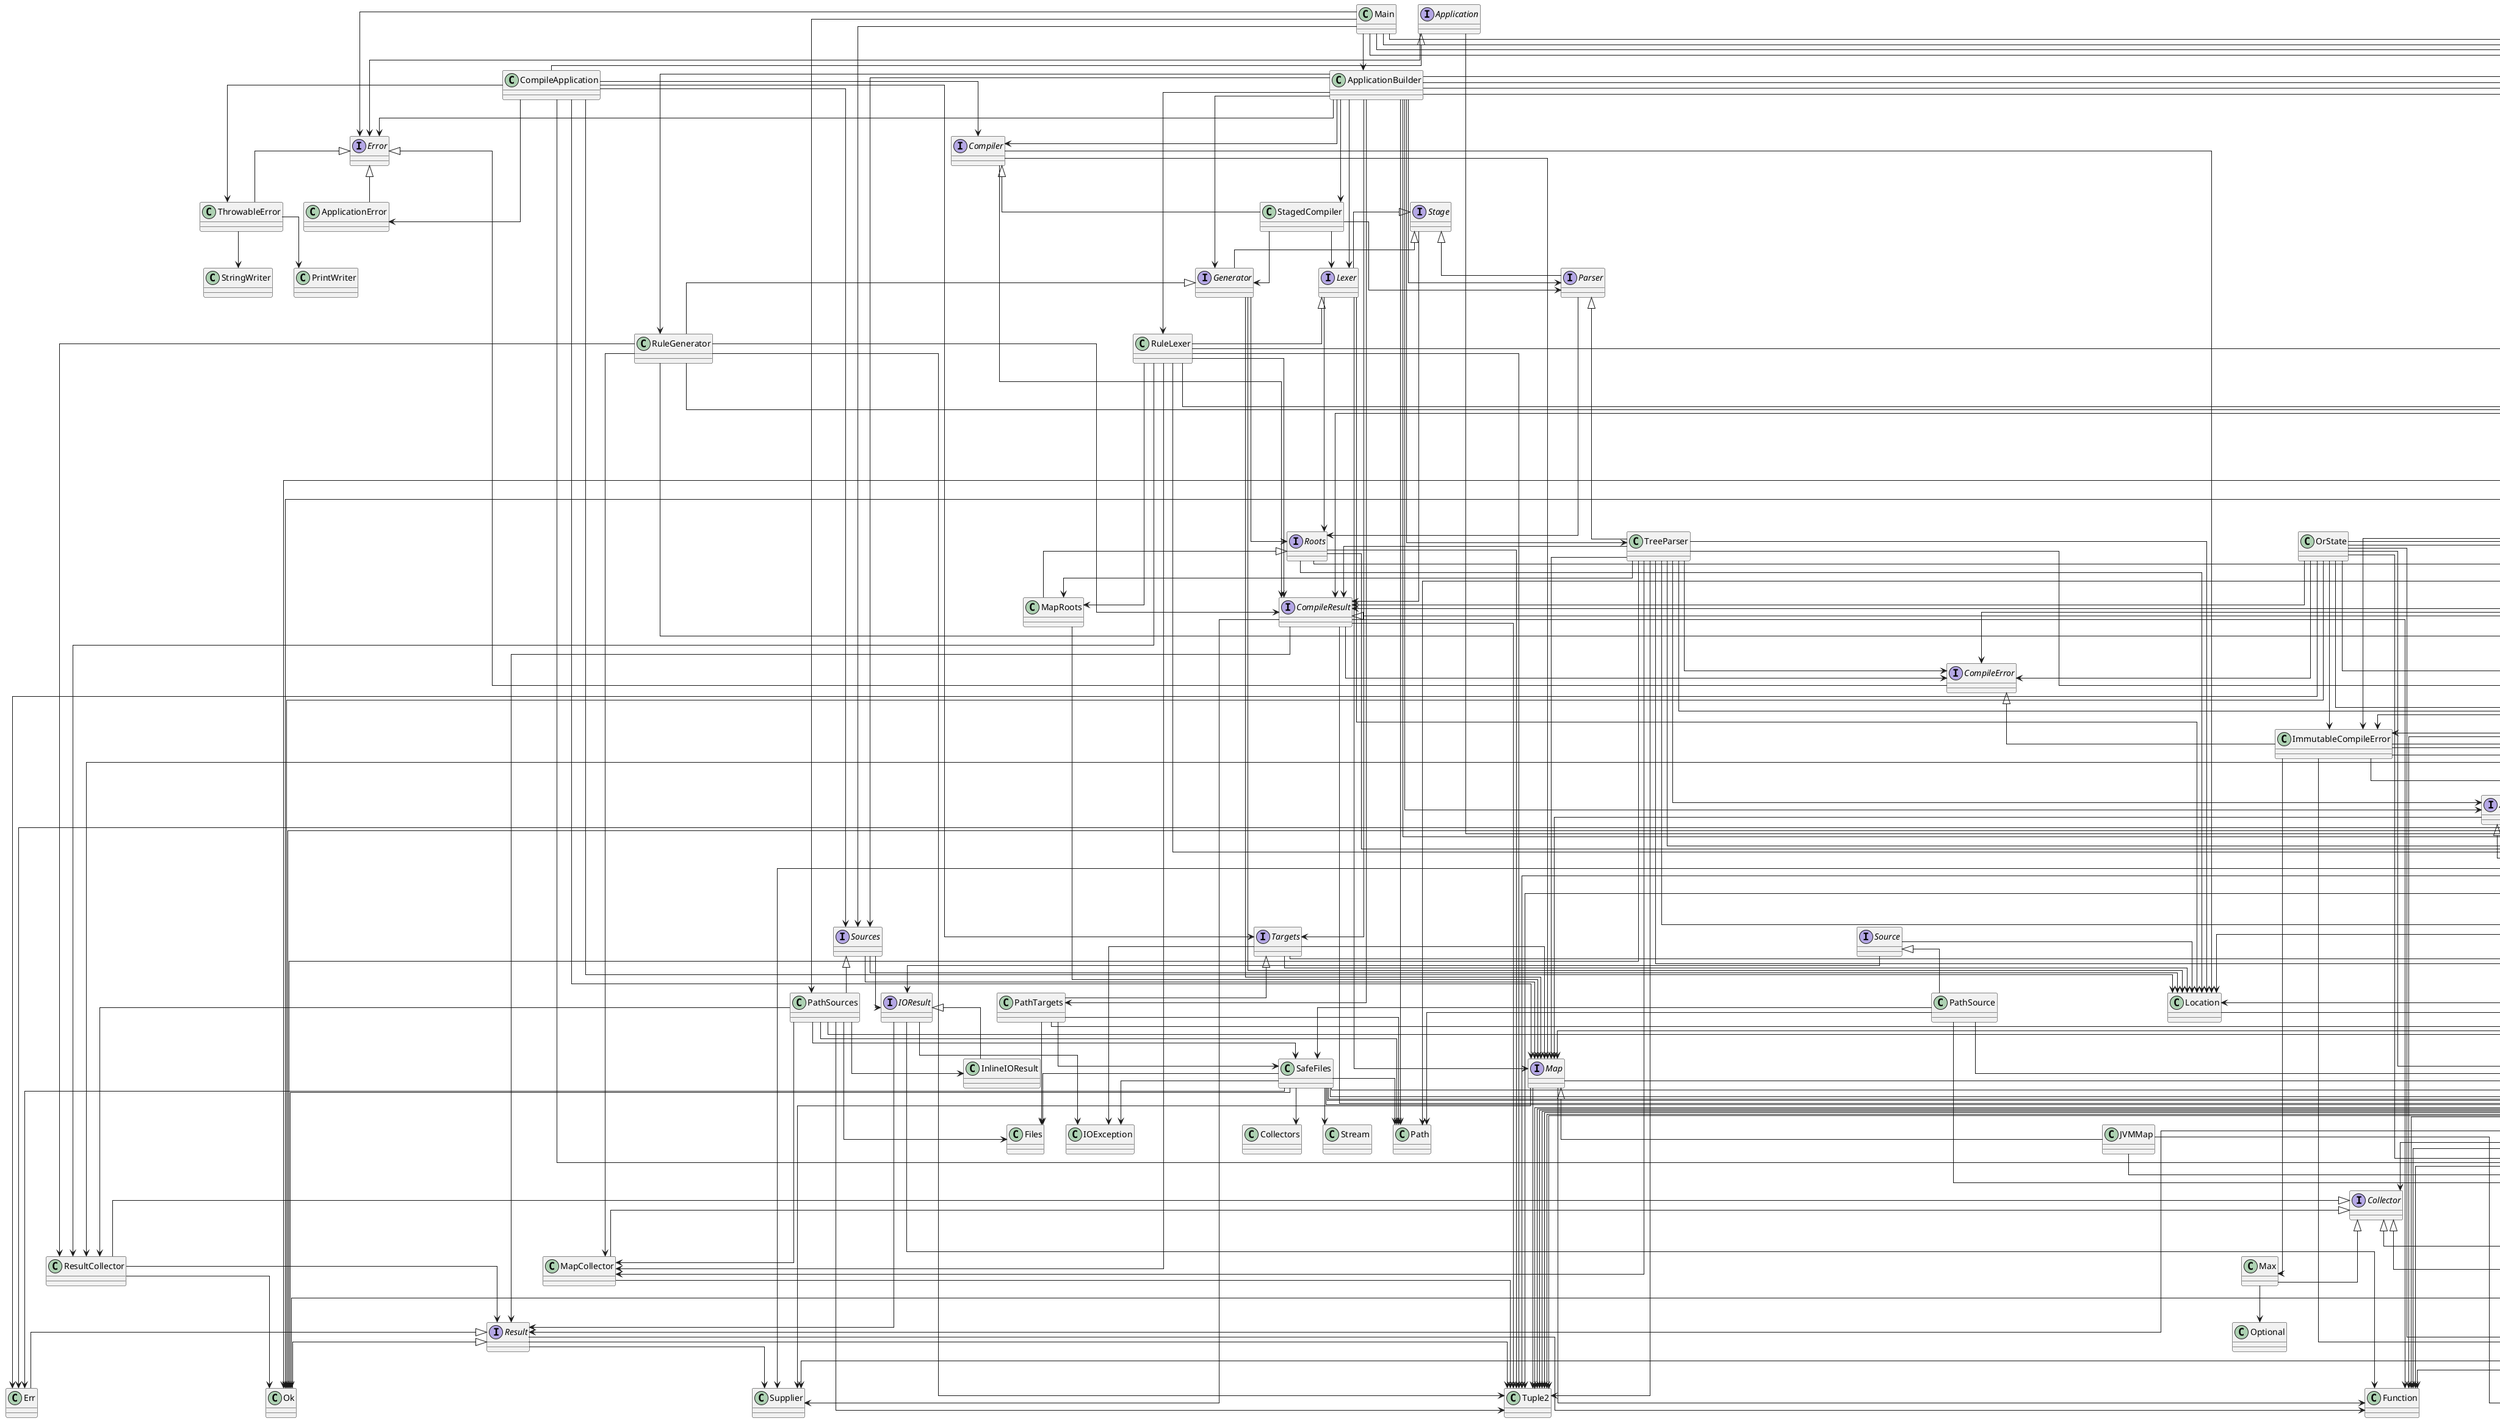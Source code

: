@startuml
skinparam linetype ortho
class TypeScriptTargetPlatform
TargetPlatform <|-- TypeScriptTargetPlatform

interface Targets

interface List

interface TargetPlatform

class Joiner
Collector <|-- Joiner

class ListCollector
Collector <|-- ListCollector

class FlattenJava
Passer <|-- FlattenJava

class Maps

class Tuple2

interface PassResult

class ApplicationError
Error <|-- ApplicationError

class StagedCompiler
Compiler <|-- StagedCompiler

interface Compiler

class MapCollector
Collector <|-- MapCollector

class TypescriptRoots

class ImmutableCompileError
CompileError <|-- ImmutableCompileError

interface NodeList

interface Folder

class RuleGenerator
Generator <|-- RuleGenerator

interface Passer

class InlineCompileResult
CompileResult <|-- InlineCompileResult

class RuleLexer
Lexer <|-- RuleLexer

class CompileApplication
Application <|-- CompileApplication

class OrState

class InlinePassResult
PassResult <|-- InlinePassResult

interface ParseState

interface Rule

interface Error

class PathTargets
Targets <|-- PathTargets

class Location

class SingleHead
Head <|-- SingleHead

interface Option

class StripRule
Rule <|-- StripRule

class CompileErrors

class Ok
Result <|-- Ok

interface Parser
Stage <|-- Parser

interface Lexer
Stage <|-- Lexer

class DivideRule
Rule <|-- DivideRule

interface IOResult

class LocatingRule
Rule <|-- LocatingRule

class SuffixRule
Rule <|-- SuffixRule

class TypeScriptPasser
Passer <|-- TypeScriptPasser

interface Result

interface AfterAll

class PlantUMLLang

class Main

class LastLocator
Locator <|-- LastLocator

class MutableDivideState
DivideState <|-- MutableDivideState

interface CompileError
Error <|-- CompileError

interface Locator

class TypeSeparatorFolder
Folder <|-- TypeSeparatorFolder

class ContextRule
Rule <|-- ContextRule

class RangeHead
Head <|-- RangeHead

interface Source

interface Roots

class FlatMapHead
Head <|-- FlatMapHead

class FoldingDivider
Divider <|-- FoldingDivider

class Lists

class CommonLang

class JavaLang

interface Filter

class StringRule
Rule <|-- StringRule

class ThrowableError
Error <|-- ThrowableError

class None
Option <|-- None

class JVMList
List <|-- JVMList

class ResultCollector
Collector <|-- ResultCollector

interface Head

class StatementFolder
Folder <|-- StatementFolder

interface Generator
Stage <|-- Generator

class Max
Collector <|-- Max

class NodeContext
Context <|-- NodeContext

interface CompileResult

class DividingSplitter
Splitter <|-- DividingSplitter

class EmptyHead
Head <|-- EmptyHead

class NumberFilter
Filter <|-- NumberFilter

interface Stage

class PathSources
Sources <|-- PathSources

interface Map

interface DivideState

class PlantUMLTargetPlatform
TargetPlatform <|-- PlantUMLTargetPlatform

class MapRoots
Roots <|-- MapRoots

class JVMMap
Map <|-- JVMMap

class PrefixRule
Rule <|-- PrefixRule

class EmptyAfterAll
AfterAll <|-- EmptyAfterAll

class ExactRule
Rule <|-- ExactRule

class PathSource
Source <|-- PathSource

class StringContext
Context <|-- StringContext

class TypeRule
Rule <|-- TypeRule

class SymbolFilter
Filter <|-- SymbolFilter

class InlineNodeList
NodeList <|-- InlineNodeList

class FirstLocator
Locator <|-- FirstLocator

interface Node

class OrRule
Rule <|-- OrRule

interface Iter

class NodeRule
Rule <|-- NodeRule

class Iters

class ApplicationBuilder

class DelimitedFolder
Folder <|-- DelimitedFolder

interface Collector

class Some
Option <|-- Some

class LocatingSplitter
Splitter <|-- LocatingSplitter

interface Context

class MergeDiagram
AfterAll <|-- MergeDiagram

interface Sources

interface Application

class ImmutableParseState
ParseState <|-- ImmutableParseState

interface Divider

class TreeParser
Parser <|-- TreeParser

class Err
Result <|-- Err

class AfterPasser
Passer <|-- AfterPasser

class SafeFiles

class HeadedIter
Iter <|-- HeadedIter

interface Splitter

class MapNode
Node <|-- MapNode

class FilterRule
Rule <|-- FilterRule

class InlineIOResult
IOResult <|-- InlineIOResult

Iters --> Option
Iters --> EmptyHead
Iters --> HeadedIter
Iters --> RangeHead
Iters --> SingleHead
RangeHead --> None
RangeHead --> Some
MergeDiagram --> Tuple2
MergeDiagram --> List
MergeDiagram --> Lists
MergeDiagram --> Maps
MergeDiagram --> Iters
MergeDiagram --> ListCollector
MergeDiagram --> InlineNodeList
MergeDiagram --> MapNode
MergeDiagram --> NodeList
Roots --> Tuple2
Roots --> Iter
Roots --> Node
Roots --> Location
Node --> Tuple2
Node --> Iter
Node --> Option
ParseState --> Location
FlatMapHead --> None
FlatMapHead --> Iter
FlatMapHead --> Function
JVMList --> None
JVMList --> Some
JVMList --> HeadedIter
JVMList --> RangeHead
JVMList --> ListCollector
JVMList --> ArrayList
OrState --> None
OrState --> Option
OrState --> Some
OrState --> List
OrState --> Lists
OrState --> Err
OrState --> Ok
OrState --> CompileResult
OrState --> InlineCompileResult
OrState --> Context
OrState --> CompileError
OrState --> ImmutableCompileError
DivideRule --> Option
DivideRule --> Joiner
DivideRule --> ListCollector
DivideRule --> ResultCollector
DivideRule --> InlineCompileResult
DivideRule --> CompileErrors
DivideRule --> InlineNodeList
DivideRule --> MapNode
DivideRule --> NodeList
DivideRule --> FoldingDivider
DivideRule --> Folder
DivideRule --> StatementFolder
Locator --> Option
ListCollector --> List
ListCollector --> Lists
Lists --> ArrayList
Lists --> Arrays
IOResult --> Result
IOResult --> IOException
IOResult --> Function
Stage --> CompileResult
Iter --> Option
Iter --> Collector
Iter --> Result
Iter --> BiFunction
Iter --> Function
Iter --> Predicate
PrefixRule --> CompileErrors
Head --> Option
NodeContext --> Node
NodeList --> Iter
SingleHead --> None
SingleHead --> Some
Sources --> IOResult
Sources --> Location
Sources --> Map
Parser --> Roots
TreeParser --> Tuple2
TreeParser --> MapCollector
TreeParser --> Ok
TreeParser --> InlineCompileResult
TreeParser --> CompileError
TreeParser --> CompileResult
TreeParser --> InlineNodeList
TreeParser --> Node
TreeParser --> NodeList
TreeParser --> Location
TreeParser --> AfterAll
TreeParser --> MapRoots
TreeParser --> Passer
TreeParser --> Map
MapRoots --> Map
InlineNodeList --> List
InlineNodeList --> Lists
Rule --> CompileResult
Rule --> Node
RuleGenerator --> Tuple2
RuleGenerator --> MapCollector
RuleGenerator --> ResultCollector
RuleGenerator --> CompileResult
RuleGenerator --> InlineCompileResult
RuleGenerator --> Rule
Map --> Tuple2
Map --> Iter
Map --> Function
Map --> Supplier
JVMMap --> JVMList
JVMMap --> ArrayList
Application --> Error
Application --> Option
Generator --> Location
Generator --> Roots
Generator --> Map
Max --> Optional
MapNode --> None
MapNode --> Some
MapNode --> Map
MapNode --> Maps
MapNode --> Iters
MapNode --> Joiner
MapNode --> BiFunction
MapNode --> Function
Folder --> DivideState
FoldingDivider --> None
FoldingDivider --> Option
FoldingDivider --> Some
FoldingDivider --> Tuple2
FoldingDivider --> Folder
TargetPlatform --> Rule
TargetPlatform --> AfterAll
TargetPlatform --> Passer
TargetPlatform --> Path
MapCollector --> Tuple2
TypeScriptTargetPlatform --> TypeScriptPasser
TypeScriptTargetPlatform --> TypescriptRoots
TypeScriptTargetPlatform --> EmptyAfterAll
TypeScriptTargetPlatform --> Paths
EmptyHead --> None
SafeFiles --> None
SafeFiles --> Option
SafeFiles --> Some
SafeFiles --> JVMList
SafeFiles --> Iter
SafeFiles --> Err
SafeFiles --> Ok
SafeFiles --> IOException
SafeFiles --> Files
SafeFiles --> Path
SafeFiles --> Collectors
SafeFiles --> Stream
Targets --> Location
Targets --> IOException
Targets --> Map
Targets --> Option
StagedCompiler --> Generator
StagedCompiler --> Lexer
StagedCompiler --> Parser
MutableDivideState --> None
MutableDivideState --> Some
MutableDivideState --> List
MutableDivideState --> Lists
CompileApplication --> Some
CompileApplication --> Compiler
CompileApplication --> ApplicationError
CompileApplication --> ThrowableError
CompileApplication --> Location
CompileApplication --> Sources
CompileApplication --> Targets
CompileApplication --> Map
ContextRule --> Lists
ContextRule --> NodeContext
ContextRule --> StringContext
ContextRule --> ImmutableCompileError
PlantUMLTargetPlatform --> AfterPasser
PlantUMLTargetPlatform --> MergeDiagram
PlantUMLTargetPlatform --> PlantUMLLang
PlantUMLTargetPlatform --> Paths
LocatingRule --> CompileErrors
LocatingRule --> FirstLocator
LocatingRule --> LastLocator
LocatingRule --> Locator
SuffixRule --> CompileErrors
JavaLang --> Lists
JavaLang --> ContextRule
JavaLang --> DivideRule
JavaLang --> FilterRule
JavaLang --> LocatingRule
JavaLang --> NodeRule
JavaLang --> OrRule
JavaLang --> PrefixRule
JavaLang --> Rule
JavaLang --> Splitter
JavaLang --> StringRule
JavaLang --> StripRule
JavaLang --> SuffixRule
JavaLang --> TypeRule
JavaLang --> Divider
JavaLang --> FoldingDivider
JavaLang --> DelimitedFolder
JavaLang --> DividingSplitter
PlantUMLLang --> Lists
PlantUMLLang --> DivideRule
PlantUMLLang --> ExactRule
PlantUMLLang --> LocatingRule
PlantUMLLang --> OrRule
PlantUMLLang --> PrefixRule
PlantUMLLang --> Rule
PlantUMLLang --> StringRule
PlantUMLLang --> SuffixRule
PlantUMLLang --> TypeRule
PlantUMLLang --> StatementFolder
CompileResult --> Tuple2
CompileResult --> Result
CompileResult --> CompileError
CompileResult --> BiFunction
CompileResult --> Function
CompileResult --> Supplier
FlattenJava --> Some
FlattenJava --> Tuple2
FlattenJava --> ListCollector
FlattenJava --> InlineNodeList
FlattenJava --> NodeList
FlattenJava --> InlinePassResult
PassResult --> Tuple2
PassResult --> Node
PassResult --> ParseState
PassResult --> Supplier
FilterRule --> CompileErrors
FilterRule --> Filter
FilterRule --> NumberFilter
FilterRule --> SymbolFilter
Passer --> Node
Passer --> ParseState
Result --> Tuple2
Result --> Function
Result --> Supplier
ApplicationBuilder --> Option
ApplicationBuilder --> Error
ApplicationBuilder --> Compiler
ApplicationBuilder --> StagedCompiler
ApplicationBuilder --> TargetPlatform
ApplicationBuilder --> Sources
ApplicationBuilder --> PathTargets
ApplicationBuilder --> Targets
ApplicationBuilder --> FlattenJava
ApplicationBuilder --> JavaLang
ApplicationBuilder --> AfterAll
ApplicationBuilder --> Passer
ApplicationBuilder --> Generator
ApplicationBuilder --> RuleGenerator
ApplicationBuilder --> Lexer
ApplicationBuilder --> RuleLexer
ApplicationBuilder --> Parser
ApplicationBuilder --> TreeParser
ApplicationBuilder --> Path
Maps --> HashMap
List --> Option
List --> Tuple2
List --> Iter
List --> BiFunction
ResultCollector --> Ok
ResultCollector --> Result
AfterPasser --> Option
AfterPasser --> Some
AfterPasser --> Tuple2
AfterPasser --> ListCollector
AfterPasser --> Iter
AfterPasser --> Iters
AfterPasser --> InlineNodeList
AfterPasser --> MapNode
AfterPasser --> NodeList
AfterPasser --> InlinePassResult
Compiler --> CompileResult
Compiler --> Location
Compiler --> Map
TypeScriptPasser --> InlinePassResult
TypeScriptPasser --> PassResult
OrRule --> Iter
OrRule --> Context
OrRule --> NodeContext
OrRule --> StringContext
OrRule --> List
OrRule --> Function
PathSource --> List
PathSource --> Lists
PathSource --> SafeFiles
PathSource --> Path
PathTargets --> Iters
PathTargets --> SafeFiles
PathTargets --> Files
PathTargets --> Path
CompileErrors --> Err
CompileErrors --> CompileResult
CompileErrors --> InlineCompileResult
CompileErrors --> NodeContext
CompileErrors --> StringContext
CompileErrors --> Node
CompileErrors --> ImmutableCompileError
DivideState --> Tuple2
DivideState --> Option
DivideState --> Iter
HeadedIter --> Ok
Lexer --> Location
Lexer --> Roots
Lexer --> Map
Option --> Consumer
Option --> Function
Option --> Predicate
Option --> Supplier
TypescriptRoots --> Lists
TypescriptRoots --> DivideRule
TypescriptRoots --> ExactRule
TypescriptRoots --> LocatingRule
TypescriptRoots --> OrRule
TypescriptRoots --> PrefixRule
TypescriptRoots --> Rule
TypescriptRoots --> StringRule
TypescriptRoots --> SuffixRule
TypescriptRoots --> TypeRule
StringRule --> Ok
StringRule --> InlineCompileResult
StringRule --> CompileErrors
StringRule --> MapNode
InlinePassResult --> None
InlinePassResult --> Option
Source --> IOResult
Source --> Location
PathSources --> Tuple2
PathSources --> MapCollector
PathSources --> ResultCollector
PathSources --> Iter
PathSources --> InlineIOResult
PathSources --> SafeFiles
PathSources --> Files
PathSources --> Path
ThrowableError --> PrintWriter
ThrowableError --> StringWriter
ExactRule --> Ok
ExactRule --> InlineCompileResult
ExactRule --> CompileErrors
ExactRule --> MapNode
LocatingSplitter --> Locator
FirstLocator --> None
FirstLocator --> Some
AfterAll --> Node
AfterAll --> Location
AfterAll --> Map
Joiner --> None
Joiner --> Option
Joiner --> Some
LastLocator --> None
LastLocator --> Some
Splitter --> Option
Splitter --> Tuple2
ImmutableCompileError --> List
ImmutableCompileError --> Lists
ImmutableCompileError --> Iter
ImmutableCompileError --> Joiner
ImmutableCompileError --> Max
ImmutableCompileError --> Context
CommonLang --> ExactRule
CommonLang --> Rule
CommonLang --> StripRule
CommonLang --> TypeRule
NodeRule --> Ok
NodeRule --> InlineCompileResult
NodeRule --> CompileErrors
NodeRule --> MapNode
DividingSplitter --> Joiner
DividingSplitter --> ListCollector
DividingSplitter --> Divider
Main --> Iters
Main --> ApplicationBuilder
Main --> Error
Main --> PlantUMLTargetPlatform
Main --> TypeScriptTargetPlatform
Main --> PathSources
Main --> Sources
Main --> Paths
Divider --> Iter
RuleLexer --> Tuple2
RuleLexer --> MapCollector
RuleLexer --> ResultCollector
RuleLexer --> CompileResult
RuleLexer --> InlineCompileResult
RuleLexer --> Node
RuleLexer --> Rule
RuleLexer --> MapRoots
Location --> List
TypeRule --> Lists
TypeRule --> InlineCompileResult
TypeRule --> Context
TypeRule --> NodeContext
TypeRule --> StringContext
TypeRule --> CompileError
TypeRule --> CompileErrors
TypeRule --> ImmutableCompileError
@enduml
